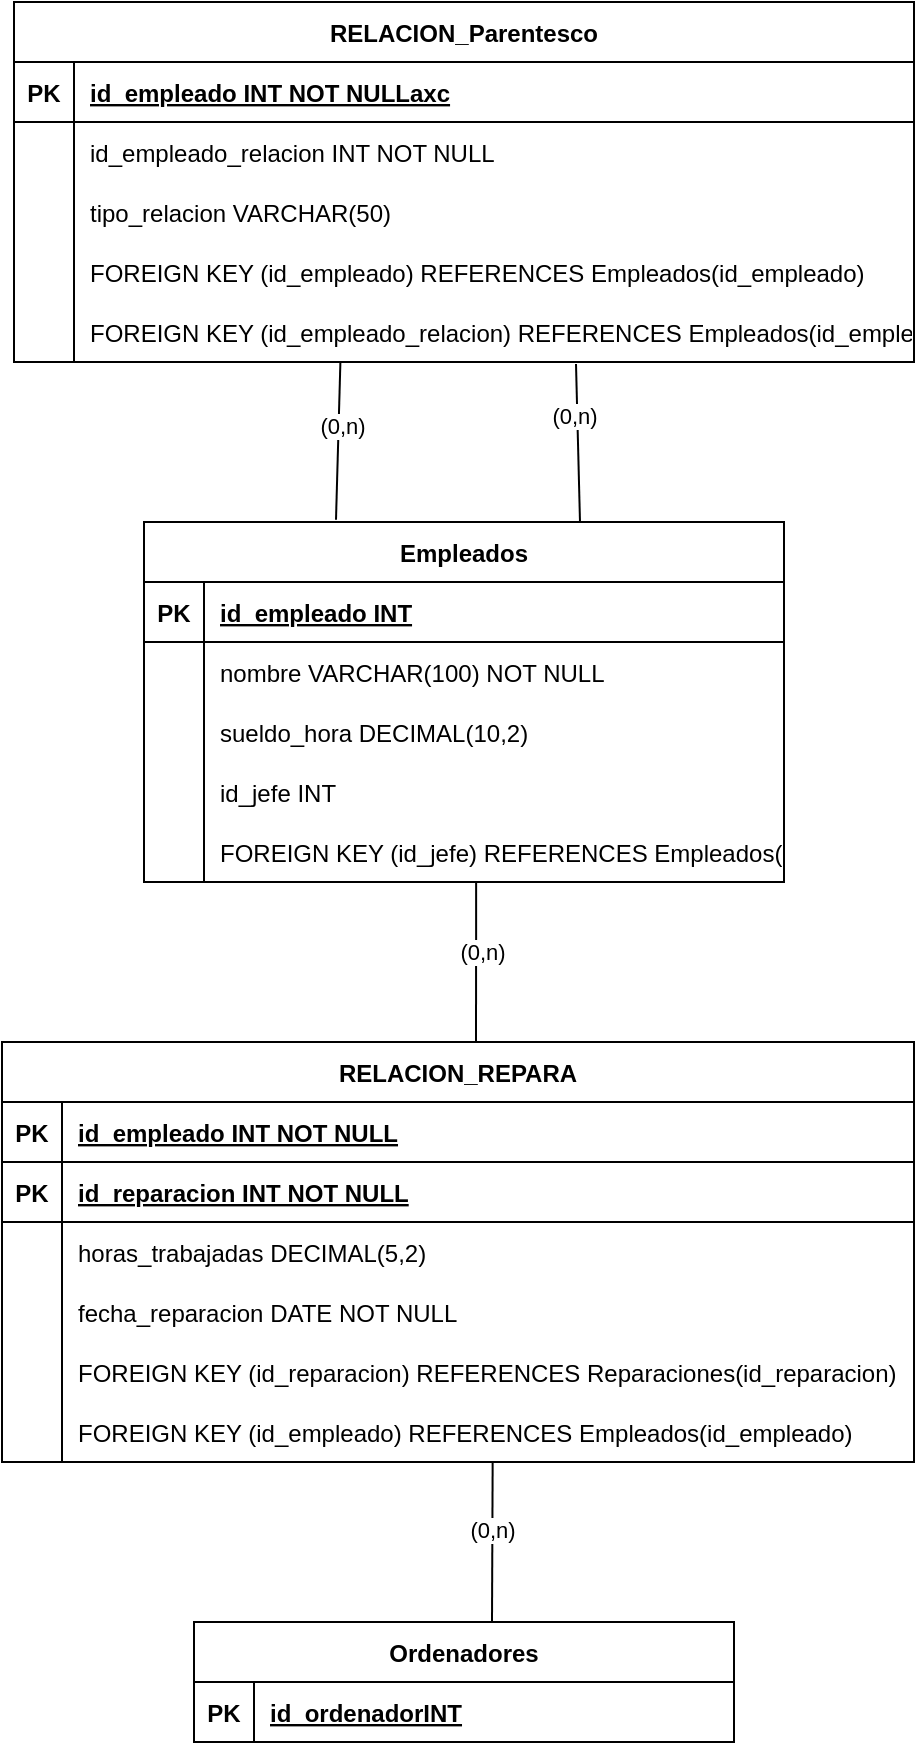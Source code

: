 <mxfile version="25.0.3">
  <diagram name="Página-1" id="TJ7wZGmzTQwEmiSPotgX">
    <mxGraphModel dx="739" dy="808" grid="1" gridSize="10" guides="1" tooltips="1" connect="1" arrows="1" fold="1" page="1" pageScale="1" pageWidth="827" pageHeight="1169" math="0" shadow="0">
      <root>
        <mxCell id="0" />
        <mxCell id="1" parent="0" />
        <mxCell id="ToJMfz8G4OXI3Km0rWwE-997" value="Empleados" style="shape=table;startSize=30;container=1;collapsible=1;childLayout=tableLayout;fixedRows=1;rowLines=0;fontStyle=1;align=center;resizeLast=1;" parent="1" vertex="1">
          <mxGeometry x="254" y="310" width="320" height="180" as="geometry" />
        </mxCell>
        <mxCell id="ToJMfz8G4OXI3Km0rWwE-998" value="" style="shape=tableRow;horizontal=0;startSize=0;swimlaneHead=0;swimlaneBody=0;fillColor=none;collapsible=0;dropTarget=0;points=[[0,0.5],[1,0.5]];portConstraint=eastwest;strokeColor=inherit;top=0;left=0;right=0;bottom=1;" parent="ToJMfz8G4OXI3Km0rWwE-997" vertex="1">
          <mxGeometry y="30" width="320" height="30" as="geometry" />
        </mxCell>
        <mxCell id="ToJMfz8G4OXI3Km0rWwE-999" value="PK" style="shape=partialRectangle;overflow=hidden;connectable=0;fillColor=none;strokeColor=inherit;top=0;left=0;bottom=0;right=0;fontStyle=1;" parent="ToJMfz8G4OXI3Km0rWwE-998" vertex="1">
          <mxGeometry width="30" height="30" as="geometry">
            <mxRectangle width="30" height="30" as="alternateBounds" />
          </mxGeometry>
        </mxCell>
        <mxCell id="ToJMfz8G4OXI3Km0rWwE-1000" value="id_empleado INT" style="shape=partialRectangle;overflow=hidden;connectable=0;fillColor=none;align=left;strokeColor=inherit;top=0;left=0;bottom=0;right=0;spacingLeft=6;fontStyle=5;" parent="ToJMfz8G4OXI3Km0rWwE-998" vertex="1">
          <mxGeometry x="30" width="290" height="30" as="geometry">
            <mxRectangle width="290" height="30" as="alternateBounds" />
          </mxGeometry>
        </mxCell>
        <mxCell id="ToJMfz8G4OXI3Km0rWwE-1001" value="" style="shape=tableRow;horizontal=0;startSize=0;swimlaneHead=0;swimlaneBody=0;fillColor=none;collapsible=0;dropTarget=0;points=[[0,0.5],[1,0.5]];portConstraint=eastwest;strokeColor=inherit;top=0;left=0;right=0;bottom=0;" parent="ToJMfz8G4OXI3Km0rWwE-997" vertex="1">
          <mxGeometry y="60" width="320" height="30" as="geometry" />
        </mxCell>
        <mxCell id="ToJMfz8G4OXI3Km0rWwE-1002" value="" style="shape=partialRectangle;overflow=hidden;connectable=0;fillColor=none;strokeColor=inherit;top=0;left=0;bottom=0;right=0;" parent="ToJMfz8G4OXI3Km0rWwE-1001" vertex="1">
          <mxGeometry width="30" height="30" as="geometry">
            <mxRectangle width="30" height="30" as="alternateBounds" />
          </mxGeometry>
        </mxCell>
        <mxCell id="ToJMfz8G4OXI3Km0rWwE-1003" value="nombre VARCHAR(100) NOT NULL" style="shape=partialRectangle;overflow=hidden;connectable=0;fillColor=none;align=left;strokeColor=inherit;top=0;left=0;bottom=0;right=0;spacingLeft=6;" parent="ToJMfz8G4OXI3Km0rWwE-1001" vertex="1">
          <mxGeometry x="30" width="290" height="30" as="geometry">
            <mxRectangle width="290" height="30" as="alternateBounds" />
          </mxGeometry>
        </mxCell>
        <mxCell id="ToJMfz8G4OXI3Km0rWwE-1007" value="" style="shape=tableRow;horizontal=0;startSize=0;swimlaneHead=0;swimlaneBody=0;fillColor=none;collapsible=0;dropTarget=0;points=[[0,0.5],[1,0.5]];portConstraint=eastwest;strokeColor=inherit;top=0;left=0;right=0;bottom=0;" parent="ToJMfz8G4OXI3Km0rWwE-997" vertex="1">
          <mxGeometry y="90" width="320" height="30" as="geometry" />
        </mxCell>
        <mxCell id="ToJMfz8G4OXI3Km0rWwE-1008" value="" style="shape=partialRectangle;overflow=hidden;connectable=0;fillColor=none;strokeColor=inherit;top=0;left=0;bottom=0;right=0;" parent="ToJMfz8G4OXI3Km0rWwE-1007" vertex="1">
          <mxGeometry width="30" height="30" as="geometry">
            <mxRectangle width="30" height="30" as="alternateBounds" />
          </mxGeometry>
        </mxCell>
        <mxCell id="ToJMfz8G4OXI3Km0rWwE-1009" value="sueldo_hora DECIMAL(10,2)" style="shape=partialRectangle;overflow=hidden;connectable=0;fillColor=none;align=left;strokeColor=inherit;top=0;left=0;bottom=0;right=0;spacingLeft=6;" parent="ToJMfz8G4OXI3Km0rWwE-1007" vertex="1">
          <mxGeometry x="30" width="290" height="30" as="geometry">
            <mxRectangle width="290" height="30" as="alternateBounds" />
          </mxGeometry>
        </mxCell>
        <mxCell id="ToJMfz8G4OXI3Km0rWwE-1010" value="" style="shape=tableRow;horizontal=0;startSize=0;swimlaneHead=0;swimlaneBody=0;fillColor=none;collapsible=0;dropTarget=0;points=[[0,0.5],[1,0.5]];portConstraint=eastwest;strokeColor=inherit;top=0;left=0;right=0;bottom=0;" parent="ToJMfz8G4OXI3Km0rWwE-997" vertex="1">
          <mxGeometry y="120" width="320" height="30" as="geometry" />
        </mxCell>
        <mxCell id="ToJMfz8G4OXI3Km0rWwE-1011" value="" style="shape=partialRectangle;overflow=hidden;connectable=0;fillColor=none;strokeColor=inherit;top=0;left=0;bottom=0;right=0;" parent="ToJMfz8G4OXI3Km0rWwE-1010" vertex="1">
          <mxGeometry width="30" height="30" as="geometry">
            <mxRectangle width="30" height="30" as="alternateBounds" />
          </mxGeometry>
        </mxCell>
        <mxCell id="ToJMfz8G4OXI3Km0rWwE-1012" value="id_jefe INT" style="shape=partialRectangle;overflow=hidden;connectable=0;fillColor=none;align=left;strokeColor=inherit;top=0;left=0;bottom=0;right=0;spacingLeft=6;" parent="ToJMfz8G4OXI3Km0rWwE-1010" vertex="1">
          <mxGeometry x="30" width="290" height="30" as="geometry">
            <mxRectangle width="290" height="30" as="alternateBounds" />
          </mxGeometry>
        </mxCell>
        <mxCell id="ToJMfz8G4OXI3Km0rWwE-1013" value="" style="shape=tableRow;horizontal=0;startSize=0;swimlaneHead=0;swimlaneBody=0;fillColor=none;collapsible=0;dropTarget=0;points=[[0,0.5],[1,0.5]];portConstraint=eastwest;strokeColor=inherit;top=0;left=0;right=0;bottom=0;" parent="ToJMfz8G4OXI3Km0rWwE-997" vertex="1">
          <mxGeometry y="150" width="320" height="30" as="geometry" />
        </mxCell>
        <mxCell id="ToJMfz8G4OXI3Km0rWwE-1014" value="" style="shape=partialRectangle;overflow=hidden;connectable=0;fillColor=none;strokeColor=inherit;top=0;left=0;bottom=0;right=0;" parent="ToJMfz8G4OXI3Km0rWwE-1013" vertex="1">
          <mxGeometry width="30" height="30" as="geometry">
            <mxRectangle width="30" height="30" as="alternateBounds" />
          </mxGeometry>
        </mxCell>
        <mxCell id="ToJMfz8G4OXI3Km0rWwE-1015" value="FOREIGN KEY (id_jefe) REFERENCES Empleados(id_empleado)" style="shape=partialRectangle;overflow=hidden;connectable=0;fillColor=none;align=left;strokeColor=inherit;top=0;left=0;bottom=0;right=0;spacingLeft=6;" parent="ToJMfz8G4OXI3Km0rWwE-1013" vertex="1">
          <mxGeometry x="30" width="290" height="30" as="geometry">
            <mxRectangle width="290" height="30" as="alternateBounds" />
          </mxGeometry>
        </mxCell>
        <mxCell id="ToJMfz8G4OXI3Km0rWwE-1019" value="RELACION_Parentesco" style="shape=table;startSize=30;container=1;collapsible=1;childLayout=tableLayout;fixedRows=1;rowLines=0;fontStyle=1;align=center;resizeLast=1;" parent="1" vertex="1">
          <mxGeometry x="189" y="50" width="450" height="180" as="geometry" />
        </mxCell>
        <mxCell id="ToJMfz8G4OXI3Km0rWwE-1020" value="" style="shape=tableRow;horizontal=0;startSize=0;swimlaneHead=0;swimlaneBody=0;fillColor=none;collapsible=0;dropTarget=0;points=[[0,0.5],[1,0.5]];portConstraint=eastwest;strokeColor=inherit;top=0;left=0;right=0;bottom=1;" parent="ToJMfz8G4OXI3Km0rWwE-1019" vertex="1">
          <mxGeometry y="30" width="450" height="30" as="geometry" />
        </mxCell>
        <mxCell id="ToJMfz8G4OXI3Km0rWwE-1021" value="PK" style="shape=partialRectangle;overflow=hidden;connectable=0;fillColor=none;strokeColor=inherit;top=0;left=0;bottom=0;right=0;fontStyle=1;" parent="ToJMfz8G4OXI3Km0rWwE-1020" vertex="1">
          <mxGeometry width="30" height="30" as="geometry">
            <mxRectangle width="30" height="30" as="alternateBounds" />
          </mxGeometry>
        </mxCell>
        <mxCell id="ToJMfz8G4OXI3Km0rWwE-1022" value="id_empleado INT NOT NULLaxc" style="shape=partialRectangle;overflow=hidden;connectable=0;fillColor=none;align=left;strokeColor=inherit;top=0;left=0;bottom=0;right=0;spacingLeft=6;fontStyle=5;" parent="ToJMfz8G4OXI3Km0rWwE-1020" vertex="1">
          <mxGeometry x="30" width="420" height="30" as="geometry">
            <mxRectangle width="420" height="30" as="alternateBounds" />
          </mxGeometry>
        </mxCell>
        <mxCell id="ToJMfz8G4OXI3Km0rWwE-1023" value="" style="shape=tableRow;horizontal=0;startSize=0;swimlaneHead=0;swimlaneBody=0;fillColor=none;collapsible=0;dropTarget=0;points=[[0,0.5],[1,0.5]];portConstraint=eastwest;strokeColor=inherit;top=0;left=0;right=0;bottom=0;" parent="ToJMfz8G4OXI3Km0rWwE-1019" vertex="1">
          <mxGeometry y="60" width="450" height="30" as="geometry" />
        </mxCell>
        <mxCell id="ToJMfz8G4OXI3Km0rWwE-1024" value="" style="shape=partialRectangle;overflow=hidden;connectable=0;fillColor=none;strokeColor=inherit;top=0;left=0;bottom=0;right=0;" parent="ToJMfz8G4OXI3Km0rWwE-1023" vertex="1">
          <mxGeometry width="30" height="30" as="geometry">
            <mxRectangle width="30" height="30" as="alternateBounds" />
          </mxGeometry>
        </mxCell>
        <mxCell id="ToJMfz8G4OXI3Km0rWwE-1025" value="id_empleado_relacion INT NOT NULL" style="shape=partialRectangle;overflow=hidden;connectable=0;fillColor=none;align=left;strokeColor=inherit;top=0;left=0;bottom=0;right=0;spacingLeft=6;" parent="ToJMfz8G4OXI3Km0rWwE-1023" vertex="1">
          <mxGeometry x="30" width="420" height="30" as="geometry">
            <mxRectangle width="420" height="30" as="alternateBounds" />
          </mxGeometry>
        </mxCell>
        <mxCell id="ToJMfz8G4OXI3Km0rWwE-1026" value="" style="shape=tableRow;horizontal=0;startSize=0;swimlaneHead=0;swimlaneBody=0;fillColor=none;collapsible=0;dropTarget=0;points=[[0,0.5],[1,0.5]];portConstraint=eastwest;strokeColor=inherit;top=0;left=0;right=0;bottom=0;" parent="ToJMfz8G4OXI3Km0rWwE-1019" vertex="1">
          <mxGeometry y="90" width="450" height="30" as="geometry" />
        </mxCell>
        <mxCell id="ToJMfz8G4OXI3Km0rWwE-1027" value="" style="shape=partialRectangle;overflow=hidden;connectable=0;fillColor=none;strokeColor=inherit;top=0;left=0;bottom=0;right=0;" parent="ToJMfz8G4OXI3Km0rWwE-1026" vertex="1">
          <mxGeometry width="30" height="30" as="geometry">
            <mxRectangle width="30" height="30" as="alternateBounds" />
          </mxGeometry>
        </mxCell>
        <mxCell id="ToJMfz8G4OXI3Km0rWwE-1028" value="tipo_relacion VARCHAR(50)" style="shape=partialRectangle;overflow=hidden;connectable=0;fillColor=none;align=left;strokeColor=inherit;top=0;left=0;bottom=0;right=0;spacingLeft=6;" parent="ToJMfz8G4OXI3Km0rWwE-1026" vertex="1">
          <mxGeometry x="30" width="420" height="30" as="geometry">
            <mxRectangle width="420" height="30" as="alternateBounds" />
          </mxGeometry>
        </mxCell>
        <mxCell id="ToJMfz8G4OXI3Km0rWwE-1029" value="" style="shape=tableRow;horizontal=0;startSize=0;swimlaneHead=0;swimlaneBody=0;fillColor=none;collapsible=0;dropTarget=0;points=[[0,0.5],[1,0.5]];portConstraint=eastwest;strokeColor=inherit;top=0;left=0;right=0;bottom=0;" parent="ToJMfz8G4OXI3Km0rWwE-1019" vertex="1">
          <mxGeometry y="120" width="450" height="30" as="geometry" />
        </mxCell>
        <mxCell id="ToJMfz8G4OXI3Km0rWwE-1030" value="" style="shape=partialRectangle;overflow=hidden;connectable=0;fillColor=none;strokeColor=inherit;top=0;left=0;bottom=0;right=0;" parent="ToJMfz8G4OXI3Km0rWwE-1029" vertex="1">
          <mxGeometry width="30" height="30" as="geometry">
            <mxRectangle width="30" height="30" as="alternateBounds" />
          </mxGeometry>
        </mxCell>
        <mxCell id="ToJMfz8G4OXI3Km0rWwE-1031" value="FOREIGN KEY (id_empleado) REFERENCES Empleados(id_empleado)" style="shape=partialRectangle;overflow=hidden;connectable=0;fillColor=none;align=left;strokeColor=inherit;top=0;left=0;bottom=0;right=0;spacingLeft=6;" parent="ToJMfz8G4OXI3Km0rWwE-1029" vertex="1">
          <mxGeometry x="30" width="420" height="30" as="geometry">
            <mxRectangle width="420" height="30" as="alternateBounds" />
          </mxGeometry>
        </mxCell>
        <mxCell id="ToJMfz8G4OXI3Km0rWwE-1035" value="" style="shape=tableRow;horizontal=0;startSize=0;swimlaneHead=0;swimlaneBody=0;fillColor=none;collapsible=0;dropTarget=0;points=[[0,0.5],[1,0.5]];portConstraint=eastwest;strokeColor=inherit;top=0;left=0;right=0;bottom=0;" parent="ToJMfz8G4OXI3Km0rWwE-1019" vertex="1">
          <mxGeometry y="150" width="450" height="30" as="geometry" />
        </mxCell>
        <mxCell id="ToJMfz8G4OXI3Km0rWwE-1036" value="" style="shape=partialRectangle;overflow=hidden;connectable=0;fillColor=none;strokeColor=inherit;top=0;left=0;bottom=0;right=0;" parent="ToJMfz8G4OXI3Km0rWwE-1035" vertex="1">
          <mxGeometry width="30" height="30" as="geometry">
            <mxRectangle width="30" height="30" as="alternateBounds" />
          </mxGeometry>
        </mxCell>
        <mxCell id="ToJMfz8G4OXI3Km0rWwE-1037" value="FOREIGN KEY (id_empleado_relacion) REFERENCES Empleados(id_empleado)" style="shape=partialRectangle;overflow=hidden;connectable=0;fillColor=none;align=left;strokeColor=inherit;top=0;left=0;bottom=0;right=0;spacingLeft=6;" parent="ToJMfz8G4OXI3Km0rWwE-1035" vertex="1">
          <mxGeometry x="30" width="420" height="30" as="geometry">
            <mxRectangle width="420" height="30" as="alternateBounds" />
          </mxGeometry>
        </mxCell>
        <mxCell id="ToJMfz8G4OXI3Km0rWwE-1041" value="Ordenadores" style="shape=table;startSize=30;container=1;collapsible=1;childLayout=tableLayout;fixedRows=1;rowLines=0;fontStyle=1;align=center;resizeLast=1;" parent="1" vertex="1">
          <mxGeometry x="279" y="860" width="270" height="60" as="geometry" />
        </mxCell>
        <mxCell id="ToJMfz8G4OXI3Km0rWwE-1042" value="" style="shape=tableRow;horizontal=0;startSize=0;swimlaneHead=0;swimlaneBody=0;fillColor=none;collapsible=0;dropTarget=0;points=[[0,0.5],[1,0.5]];portConstraint=eastwest;strokeColor=inherit;top=0;left=0;right=0;bottom=1;" parent="ToJMfz8G4OXI3Km0rWwE-1041" vertex="1">
          <mxGeometry y="30" width="270" height="30" as="geometry" />
        </mxCell>
        <mxCell id="ToJMfz8G4OXI3Km0rWwE-1043" value="PK" style="shape=partialRectangle;overflow=hidden;connectable=0;fillColor=none;strokeColor=inherit;top=0;left=0;bottom=0;right=0;fontStyle=1;" parent="ToJMfz8G4OXI3Km0rWwE-1042" vertex="1">
          <mxGeometry width="30" height="30" as="geometry">
            <mxRectangle width="30" height="30" as="alternateBounds" />
          </mxGeometry>
        </mxCell>
        <mxCell id="ToJMfz8G4OXI3Km0rWwE-1044" value="id_ordenadorINT" style="shape=partialRectangle;overflow=hidden;connectable=0;fillColor=none;align=left;strokeColor=inherit;top=0;left=0;bottom=0;right=0;spacingLeft=6;fontStyle=5;" parent="ToJMfz8G4OXI3Km0rWwE-1042" vertex="1">
          <mxGeometry x="30" width="240" height="30" as="geometry">
            <mxRectangle width="240" height="30" as="alternateBounds" />
          </mxGeometry>
        </mxCell>
        <mxCell id="ToJMfz8G4OXI3Km0rWwE-1073" value="RELACION_REPARA" style="shape=table;startSize=30;container=1;collapsible=1;childLayout=tableLayout;fixedRows=1;rowLines=0;fontStyle=1;align=center;resizeLast=1;" parent="1" vertex="1">
          <mxGeometry x="183" y="570" width="456" height="210" as="geometry" />
        </mxCell>
        <mxCell id="ToJMfz8G4OXI3Km0rWwE-1074" value="" style="shape=tableRow;horizontal=0;startSize=0;swimlaneHead=0;swimlaneBody=0;fillColor=none;collapsible=0;dropTarget=0;points=[[0,0.5],[1,0.5]];portConstraint=eastwest;strokeColor=inherit;top=0;left=0;right=0;bottom=1;" parent="ToJMfz8G4OXI3Km0rWwE-1073" vertex="1">
          <mxGeometry y="30" width="456" height="30" as="geometry" />
        </mxCell>
        <mxCell id="ToJMfz8G4OXI3Km0rWwE-1075" value="PK" style="shape=partialRectangle;overflow=hidden;connectable=0;fillColor=none;strokeColor=inherit;top=0;left=0;bottom=0;right=0;fontStyle=1;" parent="ToJMfz8G4OXI3Km0rWwE-1074" vertex="1">
          <mxGeometry width="30" height="30" as="geometry">
            <mxRectangle width="30" height="30" as="alternateBounds" />
          </mxGeometry>
        </mxCell>
        <mxCell id="ToJMfz8G4OXI3Km0rWwE-1076" value="id_empleado INT NOT NULL" style="shape=partialRectangle;overflow=hidden;connectable=0;fillColor=none;align=left;strokeColor=inherit;top=0;left=0;bottom=0;right=0;spacingLeft=6;fontStyle=5;" parent="ToJMfz8G4OXI3Km0rWwE-1074" vertex="1">
          <mxGeometry x="30" width="426" height="30" as="geometry">
            <mxRectangle width="426" height="30" as="alternateBounds" />
          </mxGeometry>
        </mxCell>
        <mxCell id="ToJMfz8G4OXI3Km0rWwE-1077" value="" style="shape=tableRow;horizontal=0;startSize=0;swimlaneHead=0;swimlaneBody=0;fillColor=none;collapsible=0;dropTarget=0;points=[[0,0.5],[1,0.5]];portConstraint=eastwest;strokeColor=inherit;top=0;left=0;right=0;bottom=1;" parent="ToJMfz8G4OXI3Km0rWwE-1073" vertex="1">
          <mxGeometry y="60" width="456" height="30" as="geometry" />
        </mxCell>
        <mxCell id="ToJMfz8G4OXI3Km0rWwE-1078" value="PK" style="shape=partialRectangle;overflow=hidden;connectable=0;fillColor=none;strokeColor=inherit;top=0;left=0;bottom=0;right=0;fontStyle=1;" parent="ToJMfz8G4OXI3Km0rWwE-1077" vertex="1">
          <mxGeometry width="30" height="30" as="geometry">
            <mxRectangle width="30" height="30" as="alternateBounds" />
          </mxGeometry>
        </mxCell>
        <mxCell id="ToJMfz8G4OXI3Km0rWwE-1079" value="id_reparacion INT NOT NULL" style="shape=partialRectangle;overflow=hidden;connectable=0;fillColor=none;align=left;strokeColor=inherit;top=0;left=0;bottom=0;right=0;spacingLeft=6;fontStyle=5;" parent="ToJMfz8G4OXI3Km0rWwE-1077" vertex="1">
          <mxGeometry x="30" width="426" height="30" as="geometry">
            <mxRectangle width="426" height="30" as="alternateBounds" />
          </mxGeometry>
        </mxCell>
        <mxCell id="ToJMfz8G4OXI3Km0rWwE-1080" value="" style="shape=tableRow;horizontal=0;startSize=0;swimlaneHead=0;swimlaneBody=0;fillColor=none;collapsible=0;dropTarget=0;points=[[0,0.5],[1,0.5]];portConstraint=eastwest;strokeColor=inherit;top=0;left=0;right=0;bottom=0;" parent="ToJMfz8G4OXI3Km0rWwE-1073" vertex="1">
          <mxGeometry y="90" width="456" height="30" as="geometry" />
        </mxCell>
        <mxCell id="ToJMfz8G4OXI3Km0rWwE-1081" value="" style="shape=partialRectangle;overflow=hidden;connectable=0;fillColor=none;strokeColor=inherit;top=0;left=0;bottom=0;right=0;" parent="ToJMfz8G4OXI3Km0rWwE-1080" vertex="1">
          <mxGeometry width="30" height="30" as="geometry">
            <mxRectangle width="30" height="30" as="alternateBounds" />
          </mxGeometry>
        </mxCell>
        <mxCell id="ToJMfz8G4OXI3Km0rWwE-1082" value="horas_trabajadas DECIMAL(5,2)" style="shape=partialRectangle;overflow=hidden;connectable=0;fillColor=none;align=left;strokeColor=inherit;top=0;left=0;bottom=0;right=0;spacingLeft=6;" parent="ToJMfz8G4OXI3Km0rWwE-1080" vertex="1">
          <mxGeometry x="30" width="426" height="30" as="geometry">
            <mxRectangle width="426" height="30" as="alternateBounds" />
          </mxGeometry>
        </mxCell>
        <mxCell id="ToJMfz8G4OXI3Km0rWwE-1083" value="" style="shape=tableRow;horizontal=0;startSize=0;swimlaneHead=0;swimlaneBody=0;fillColor=none;collapsible=0;dropTarget=0;points=[[0,0.5],[1,0.5]];portConstraint=eastwest;strokeColor=inherit;top=0;left=0;right=0;bottom=0;" parent="ToJMfz8G4OXI3Km0rWwE-1073" vertex="1">
          <mxGeometry y="120" width="456" height="30" as="geometry" />
        </mxCell>
        <mxCell id="ToJMfz8G4OXI3Km0rWwE-1084" value="" style="shape=partialRectangle;overflow=hidden;connectable=0;fillColor=none;strokeColor=inherit;top=0;left=0;bottom=0;right=0;" parent="ToJMfz8G4OXI3Km0rWwE-1083" vertex="1">
          <mxGeometry width="30" height="30" as="geometry">
            <mxRectangle width="30" height="30" as="alternateBounds" />
          </mxGeometry>
        </mxCell>
        <mxCell id="ToJMfz8G4OXI3Km0rWwE-1085" value="fecha_reparacion DATE NOT NULL" style="shape=partialRectangle;overflow=hidden;connectable=0;fillColor=none;align=left;strokeColor=inherit;top=0;left=0;bottom=0;right=0;spacingLeft=6;" parent="ToJMfz8G4OXI3Km0rWwE-1083" vertex="1">
          <mxGeometry x="30" width="426" height="30" as="geometry">
            <mxRectangle width="426" height="30" as="alternateBounds" />
          </mxGeometry>
        </mxCell>
        <mxCell id="ToJMfz8G4OXI3Km0rWwE-1086" value="" style="shape=tableRow;horizontal=0;startSize=0;swimlaneHead=0;swimlaneBody=0;fillColor=none;collapsible=0;dropTarget=0;points=[[0,0.5],[1,0.5]];portConstraint=eastwest;strokeColor=inherit;top=0;left=0;right=0;bottom=0;" parent="ToJMfz8G4OXI3Km0rWwE-1073" vertex="1">
          <mxGeometry y="150" width="456" height="30" as="geometry" />
        </mxCell>
        <mxCell id="ToJMfz8G4OXI3Km0rWwE-1087" value="" style="shape=partialRectangle;overflow=hidden;connectable=0;fillColor=none;strokeColor=inherit;top=0;left=0;bottom=0;right=0;" parent="ToJMfz8G4OXI3Km0rWwE-1086" vertex="1">
          <mxGeometry width="30" height="30" as="geometry">
            <mxRectangle width="30" height="30" as="alternateBounds" />
          </mxGeometry>
        </mxCell>
        <mxCell id="ToJMfz8G4OXI3Km0rWwE-1088" value="FOREIGN KEY (id_reparacion) REFERENCES Reparaciones(id_reparacion)" style="shape=partialRectangle;overflow=hidden;connectable=0;fillColor=none;align=left;strokeColor=inherit;top=0;left=0;bottom=0;right=0;spacingLeft=6;" parent="ToJMfz8G4OXI3Km0rWwE-1086" vertex="1">
          <mxGeometry x="30" width="426" height="30" as="geometry">
            <mxRectangle width="426" height="30" as="alternateBounds" />
          </mxGeometry>
        </mxCell>
        <mxCell id="ToJMfz8G4OXI3Km0rWwE-1092" value="" style="shape=tableRow;horizontal=0;startSize=0;swimlaneHead=0;swimlaneBody=0;fillColor=none;collapsible=0;dropTarget=0;points=[[0,0.5],[1,0.5]];portConstraint=eastwest;strokeColor=inherit;top=0;left=0;right=0;bottom=0;" parent="ToJMfz8G4OXI3Km0rWwE-1073" vertex="1">
          <mxGeometry y="180" width="456" height="30" as="geometry" />
        </mxCell>
        <mxCell id="ToJMfz8G4OXI3Km0rWwE-1093" value="" style="shape=partialRectangle;overflow=hidden;connectable=0;fillColor=none;strokeColor=inherit;top=0;left=0;bottom=0;right=0;" parent="ToJMfz8G4OXI3Km0rWwE-1092" vertex="1">
          <mxGeometry width="30" height="30" as="geometry">
            <mxRectangle width="30" height="30" as="alternateBounds" />
          </mxGeometry>
        </mxCell>
        <mxCell id="ToJMfz8G4OXI3Km0rWwE-1094" value="FOREIGN KEY (id_empleado) REFERENCES Empleados(id_empleado)" style="shape=partialRectangle;overflow=hidden;connectable=0;fillColor=none;align=left;strokeColor=inherit;top=0;left=0;bottom=0;right=0;spacingLeft=6;" parent="ToJMfz8G4OXI3Km0rWwE-1092" vertex="1">
          <mxGeometry x="30" width="426" height="30" as="geometry">
            <mxRectangle width="426" height="30" as="alternateBounds" />
          </mxGeometry>
        </mxCell>
        <mxCell id="ToJMfz8G4OXI3Km0rWwE-1098" value="" style="endArrow=none;html=1;rounded=0;entryX=0.496;entryY=1.037;entryDx=0;entryDy=0;entryPerimeter=0;" parent="1" edge="1">
          <mxGeometry width="50" height="50" relative="1" as="geometry">
            <mxPoint x="350" y="308.89" as="sourcePoint" />
            <mxPoint x="352.2" y="230.0" as="targetPoint" />
          </mxGeometry>
        </mxCell>
        <mxCell id="ToJMfz8G4OXI3Km0rWwE-1110" value="(0,n)" style="edgeLabel;html=1;align=center;verticalAlign=middle;resizable=0;points=[];" parent="ToJMfz8G4OXI3Km0rWwE-1098" vertex="1" connectable="0">
          <mxGeometry x="0.189" y="-1" relative="1" as="geometry">
            <mxPoint as="offset" />
          </mxGeometry>
        </mxCell>
        <mxCell id="ToJMfz8G4OXI3Km0rWwE-1102" value="" style="endArrow=none;html=1;rounded=0;entryX=0.519;entryY=1;entryDx=0;entryDy=0;entryPerimeter=0;" parent="1" target="ToJMfz8G4OXI3Km0rWwE-1013" edge="1">
          <mxGeometry width="50" height="50" relative="1" as="geometry">
            <mxPoint x="420" y="570" as="sourcePoint" />
            <mxPoint x="480" y="560" as="targetPoint" />
          </mxGeometry>
        </mxCell>
        <mxCell id="ToJMfz8G4OXI3Km0rWwE-1107" value="(0,n)" style="edgeLabel;html=1;align=center;verticalAlign=middle;resizable=0;points=[];" parent="ToJMfz8G4OXI3Km0rWwE-1102" vertex="1" connectable="0">
          <mxGeometry x="0.129" y="-3" relative="1" as="geometry">
            <mxPoint as="offset" />
          </mxGeometry>
        </mxCell>
        <mxCell id="ToJMfz8G4OXI3Km0rWwE-1104" value="" style="endArrow=none;html=1;rounded=0;entryX=0.538;entryY=0.983;entryDx=0;entryDy=0;entryPerimeter=0;" parent="1" target="ToJMfz8G4OXI3Km0rWwE-1092" edge="1">
          <mxGeometry width="50" height="50" relative="1" as="geometry">
            <mxPoint x="428" y="860" as="sourcePoint" />
            <mxPoint x="480" y="800" as="targetPoint" />
          </mxGeometry>
        </mxCell>
        <mxCell id="ToJMfz8G4OXI3Km0rWwE-1106" value="(0,n)" style="edgeLabel;html=1;align=center;verticalAlign=middle;resizable=0;points=[];" parent="ToJMfz8G4OXI3Km0rWwE-1104" vertex="1" connectable="0">
          <mxGeometry x="0.13" relative="1" as="geometry">
            <mxPoint y="-1" as="offset" />
          </mxGeometry>
        </mxCell>
        <mxCell id="ToJMfz8G4OXI3Km0rWwE-1108" value="" style="endArrow=none;html=1;rounded=0;entryX=0.496;entryY=1.037;entryDx=0;entryDy=0;entryPerimeter=0;exitX=0.5;exitY=0;exitDx=0;exitDy=0;" parent="1" edge="1">
          <mxGeometry width="50" height="50" relative="1" as="geometry">
            <mxPoint x="472" y="310" as="sourcePoint" />
            <mxPoint x="470" y="231" as="targetPoint" />
          </mxGeometry>
        </mxCell>
        <mxCell id="ToJMfz8G4OXI3Km0rWwE-1109" value="(0,n)" style="edgeLabel;html=1;align=center;verticalAlign=middle;resizable=0;points=[];" parent="ToJMfz8G4OXI3Km0rWwE-1108" vertex="1" connectable="0">
          <mxGeometry x="0.343" y="2" relative="1" as="geometry">
            <mxPoint as="offset" />
          </mxGeometry>
        </mxCell>
      </root>
    </mxGraphModel>
  </diagram>
</mxfile>
